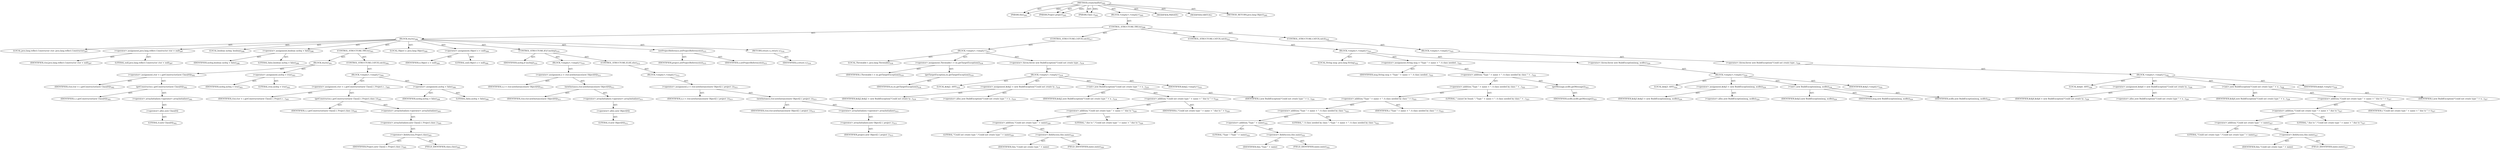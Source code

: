 digraph "createAndSet" {  
"111669149710" [label = <(METHOD,createAndSet)<SUB>295</SUB>> ]
"115964117019" [label = <(PARAM,this)<SUB>295</SUB>> ]
"115964117020" [label = <(PARAM,Project project)<SUB>295</SUB>> ]
"115964117021" [label = <(PARAM,Class c)<SUB>295</SUB>> ]
"25769803816" [label = <(BLOCK,&lt;empty&gt;,&lt;empty&gt;)<SUB>295</SUB>> ]
"47244640280" [label = <(CONTROL_STRUCTURE,TRY,try)<SUB>296</SUB>> ]
"25769803817" [label = <(BLOCK,try,try)<SUB>296</SUB>> ]
"94489280520" [label = <(LOCAL,java.lang.reflect.Constructor ctor: java.lang.reflect.Constructor)<SUB>297</SUB>> ]
"30064771193" [label = <(&lt;operator&gt;.assignment,java.lang.reflect.Constructor ctor = null)<SUB>297</SUB>> ]
"68719476849" [label = <(IDENTIFIER,ctor,java.lang.reflect.Constructor ctor = null)<SUB>297</SUB>> ]
"90194313245" [label = <(LITERAL,null,java.lang.reflect.Constructor ctor = null)<SUB>297</SUB>> ]
"94489280521" [label = <(LOCAL,boolean noArg: boolean)<SUB>298</SUB>> ]
"30064771194" [label = <(&lt;operator&gt;.assignment,boolean noArg = false)<SUB>298</SUB>> ]
"68719476850" [label = <(IDENTIFIER,noArg,boolean noArg = false)<SUB>298</SUB>> ]
"90194313246" [label = <(LITERAL,false,boolean noArg = false)<SUB>298</SUB>> ]
"47244640281" [label = <(CONTROL_STRUCTURE,TRY,try)<SUB>301</SUB>> ]
"25769803818" [label = <(BLOCK,try,try)<SUB>301</SUB>> ]
"30064771195" [label = <(&lt;operator&gt;.assignment,ctor = c.getConstructor(new Class[0]))<SUB>302</SUB>> ]
"68719476851" [label = <(IDENTIFIER,ctor,ctor = c.getConstructor(new Class[0]))<SUB>302</SUB>> ]
"30064771196" [label = <(getConstructor,c.getConstructor(new Class[0]))<SUB>302</SUB>> ]
"68719476852" [label = <(IDENTIFIER,c,c.getConstructor(new Class[0]))<SUB>302</SUB>> ]
"30064771197" [label = <(&lt;operator&gt;.arrayInitializer,&lt;operator&gt;.arrayInitializer)<SUB>302</SUB>> ]
"30064771198" [label = <(&lt;operator&gt;.alloc,new Class[0])> ]
"90194313247" [label = <(LITERAL,0,new Class[0])<SUB>302</SUB>> ]
"30064771199" [label = <(&lt;operator&gt;.assignment,noArg = true)<SUB>303</SUB>> ]
"68719476853" [label = <(IDENTIFIER,noArg,noArg = true)<SUB>303</SUB>> ]
"90194313248" [label = <(LITERAL,true,noArg = true)<SUB>303</SUB>> ]
"47244640282" [label = <(CONTROL_STRUCTURE,CATCH,catch)<SUB>304</SUB>> ]
"25769803819" [label = <(BLOCK,&lt;empty&gt;,&lt;empty&gt;)<SUB>304</SUB>> ]
"30064771200" [label = <(&lt;operator&gt;.assignment,ctor = c.getConstructor(new Class[] { Project.c...)<SUB>305</SUB>> ]
"68719476854" [label = <(IDENTIFIER,ctor,ctor = c.getConstructor(new Class[] { Project.c...)<SUB>305</SUB>> ]
"30064771201" [label = <(getConstructor,c.getConstructor(new Class[] { Project.class }))<SUB>305</SUB>> ]
"68719476855" [label = <(IDENTIFIER,c,c.getConstructor(new Class[] { Project.class }))<SUB>305</SUB>> ]
"30064771202" [label = <(&lt;operator&gt;.arrayInitializer,&lt;operator&gt;.arrayInitializer)<SUB>305</SUB>> ]
"30064771203" [label = <(&lt;operator&gt;.arrayInitializer,new Class[] { Project.class })<SUB>305</SUB>> ]
"30064771204" [label = <(&lt;operator&gt;.fieldAccess,Project.class)<SUB>305</SUB>> ]
"68719476856" [label = <(IDENTIFIER,Project,new Class[] { Project.class })<SUB>305</SUB>> ]
"55834574892" [label = <(FIELD_IDENTIFIER,class,class)<SUB>305</SUB>> ]
"30064771205" [label = <(&lt;operator&gt;.assignment,noArg = false)<SUB>306</SUB>> ]
"68719476857" [label = <(IDENTIFIER,noArg,noArg = false)<SUB>306</SUB>> ]
"90194313249" [label = <(LITERAL,false,noArg = false)<SUB>306</SUB>> ]
"94489280522" [label = <(LOCAL,Object o: java.lang.Object)<SUB>309</SUB>> ]
"30064771206" [label = <(&lt;operator&gt;.assignment,Object o = null)<SUB>309</SUB>> ]
"68719476858" [label = <(IDENTIFIER,o,Object o = null)<SUB>309</SUB>> ]
"90194313250" [label = <(LITERAL,null,Object o = null)<SUB>309</SUB>> ]
"47244640283" [label = <(CONTROL_STRUCTURE,IF,if (noArg))<SUB>310</SUB>> ]
"68719476859" [label = <(IDENTIFIER,noArg,if (noArg))<SUB>310</SUB>> ]
"25769803820" [label = <(BLOCK,&lt;empty&gt;,&lt;empty&gt;)<SUB>310</SUB>> ]
"30064771207" [label = <(&lt;operator&gt;.assignment,o = ctor.newInstance(new Object[0]))<SUB>311</SUB>> ]
"68719476860" [label = <(IDENTIFIER,o,o = ctor.newInstance(new Object[0]))<SUB>311</SUB>> ]
"30064771208" [label = <(newInstance,ctor.newInstance(new Object[0]))<SUB>311</SUB>> ]
"68719476861" [label = <(IDENTIFIER,ctor,ctor.newInstance(new Object[0]))<SUB>311</SUB>> ]
"30064771209" [label = <(&lt;operator&gt;.arrayInitializer,&lt;operator&gt;.arrayInitializer)<SUB>311</SUB>> ]
"30064771210" [label = <(&lt;operator&gt;.alloc,new Object[0])> ]
"90194313251" [label = <(LITERAL,0,new Object[0])<SUB>311</SUB>> ]
"47244640284" [label = <(CONTROL_STRUCTURE,ELSE,else)<SUB>312</SUB>> ]
"25769803821" [label = <(BLOCK,&lt;empty&gt;,&lt;empty&gt;)<SUB>312</SUB>> ]
"30064771211" [label = <(&lt;operator&gt;.assignment,o = ctor.newInstance(new Object[] { project }))<SUB>313</SUB>> ]
"68719476862" [label = <(IDENTIFIER,o,o = ctor.newInstance(new Object[] { project }))<SUB>313</SUB>> ]
"30064771212" [label = <(newInstance,ctor.newInstance(new Object[] { project }))<SUB>313</SUB>> ]
"68719476863" [label = <(IDENTIFIER,ctor,ctor.newInstance(new Object[] { project }))<SUB>313</SUB>> ]
"30064771213" [label = <(&lt;operator&gt;.arrayInitializer,&lt;operator&gt;.arrayInitializer)<SUB>313</SUB>> ]
"30064771214" [label = <(&lt;operator&gt;.arrayInitializer,new Object[] { project })<SUB>313</SUB>> ]
"68719476864" [label = <(IDENTIFIER,project,new Object[] { project })<SUB>313</SUB>> ]
"30064771215" [label = <(setProjectReference,setProjectReference(o))<SUB>315</SUB>> ]
"68719476865" [label = <(IDENTIFIER,project,setProjectReference(o))<SUB>315</SUB>> ]
"68719476866" [label = <(IDENTIFIER,o,setProjectReference(o))<SUB>315</SUB>> ]
"146028888080" [label = <(RETURN,return o;,return o;)<SUB>316</SUB>> ]
"68719476867" [label = <(IDENTIFIER,o,return o;)<SUB>316</SUB>> ]
"47244640285" [label = <(CONTROL_STRUCTURE,CATCH,catch)<SUB>317</SUB>> ]
"25769803822" [label = <(BLOCK,&lt;empty&gt;,&lt;empty&gt;)<SUB>317</SUB>> ]
"94489280523" [label = <(LOCAL,Throwable t: java.lang.Throwable)<SUB>318</SUB>> ]
"30064771216" [label = <(&lt;operator&gt;.assignment,Throwable t = ex.getTargetException())<SUB>318</SUB>> ]
"68719476868" [label = <(IDENTIFIER,t,Throwable t = ex.getTargetException())<SUB>318</SUB>> ]
"30064771217" [label = <(getTargetException,ex.getTargetException())<SUB>318</SUB>> ]
"68719476869" [label = <(IDENTIFIER,ex,ex.getTargetException())<SUB>318</SUB>> ]
"30064771218" [label = <(&lt;operator&gt;.throw,throw new BuildException(&quot;Could not create type...)<SUB>319</SUB>> ]
"25769803823" [label = <(BLOCK,&lt;empty&gt;,&lt;empty&gt;)<SUB>319</SUB>> ]
"94489280524" [label = <(LOCAL,$obj2: ANY)<SUB>319</SUB>> ]
"30064771219" [label = <(&lt;operator&gt;.assignment,$obj2 = new BuildException(&quot;Could not create ty...)<SUB>319</SUB>> ]
"68719476870" [label = <(IDENTIFIER,$obj2,$obj2 = new BuildException(&quot;Could not create ty...)<SUB>319</SUB>> ]
"30064771220" [label = <(&lt;operator&gt;.alloc,new BuildException(&quot;Could not create type &quot; + n...)<SUB>319</SUB>> ]
"30064771221" [label = <(&lt;init&gt;,new BuildException(&quot;Could not create type &quot; + n...)<SUB>319</SUB>> ]
"68719476871" [label = <(IDENTIFIER,$obj2,new BuildException(&quot;Could not create type &quot; + n...)<SUB>319</SUB>> ]
"30064771222" [label = <(&lt;operator&gt;.addition,&quot;Could not create type &quot; + name + &quot; due to &quot; + t)<SUB>320</SUB>> ]
"30064771223" [label = <(&lt;operator&gt;.addition,&quot;Could not create type &quot; + name + &quot; due to &quot;)<SUB>320</SUB>> ]
"30064771224" [label = <(&lt;operator&gt;.addition,&quot;Could not create type &quot; + name)<SUB>320</SUB>> ]
"90194313252" [label = <(LITERAL,&quot;Could not create type &quot;,&quot;Could not create type &quot; + name)<SUB>320</SUB>> ]
"30064771225" [label = <(&lt;operator&gt;.fieldAccess,this.name)<SUB>320</SUB>> ]
"68719476872" [label = <(IDENTIFIER,this,&quot;Could not create type &quot; + name)> ]
"55834574893" [label = <(FIELD_IDENTIFIER,name,name)<SUB>320</SUB>> ]
"90194313253" [label = <(LITERAL,&quot; due to &quot;,&quot;Could not create type &quot; + name + &quot; due to &quot;)<SUB>320</SUB>> ]
"68719476873" [label = <(IDENTIFIER,t,&quot;Could not create type &quot; + name + &quot; due to &quot; + t)<SUB>320</SUB>> ]
"68719476874" [label = <(IDENTIFIER,t,new BuildException(&quot;Could not create type &quot; + n...)<SUB>320</SUB>> ]
"68719476875" [label = <(IDENTIFIER,$obj2,&lt;empty&gt;)<SUB>319</SUB>> ]
"47244640286" [label = <(CONTROL_STRUCTURE,CATCH,catch)<SUB>321</SUB>> ]
"25769803824" [label = <(BLOCK,&lt;empty&gt;,&lt;empty&gt;)<SUB>321</SUB>> ]
"94489280525" [label = <(LOCAL,String msg: java.lang.String)<SUB>322</SUB>> ]
"30064771226" [label = <(&lt;operator&gt;.assignment,String msg = &quot;Type &quot; + name + &quot;: A class needed...)<SUB>322</SUB>> ]
"68719476876" [label = <(IDENTIFIER,msg,String msg = &quot;Type &quot; + name + &quot;: A class needed...)<SUB>322</SUB>> ]
"30064771227" [label = <(&lt;operator&gt;.addition,&quot;Type &quot; + name + &quot;: A class needed by class &quot; +...)<SUB>322</SUB>> ]
"30064771228" [label = <(&lt;operator&gt;.addition,&quot;Type &quot; + name + &quot;: A class needed by class &quot; +...)<SUB>322</SUB>> ]
"30064771229" [label = <(&lt;operator&gt;.addition,&quot;Type &quot; + name + &quot;: A class needed by class &quot; + c)<SUB>322</SUB>> ]
"30064771230" [label = <(&lt;operator&gt;.addition,&quot;Type &quot; + name + &quot;: A class needed by class &quot;)<SUB>322</SUB>> ]
"30064771231" [label = <(&lt;operator&gt;.addition,&quot;Type &quot; + name)<SUB>322</SUB>> ]
"90194313254" [label = <(LITERAL,&quot;Type &quot;,&quot;Type &quot; + name)<SUB>322</SUB>> ]
"30064771232" [label = <(&lt;operator&gt;.fieldAccess,this.name)<SUB>322</SUB>> ]
"68719476877" [label = <(IDENTIFIER,this,&quot;Type &quot; + name)> ]
"55834574894" [label = <(FIELD_IDENTIFIER,name,name)<SUB>322</SUB>> ]
"90194313255" [label = <(LITERAL,&quot;: A class needed by class &quot;,&quot;Type &quot; + name + &quot;: A class needed by class &quot;)<SUB>322</SUB>> ]
"68719476878" [label = <(IDENTIFIER,c,&quot;Type &quot; + name + &quot;: A class needed by class &quot; + c)<SUB>323</SUB>> ]
"90194313256" [label = <(LITERAL,&quot; cannot be found: &quot;,&quot;Type &quot; + name + &quot;: A class needed by class &quot; +...)<SUB>323</SUB>> ]
"30064771233" [label = <(getMessage,ncdfe.getMessage())<SUB>323</SUB>> ]
"68719476879" [label = <(IDENTIFIER,ncdfe,ncdfe.getMessage())<SUB>323</SUB>> ]
"30064771234" [label = <(&lt;operator&gt;.throw,throw new BuildException(msg, ncdfe);)<SUB>324</SUB>> ]
"25769803825" [label = <(BLOCK,&lt;empty&gt;,&lt;empty&gt;)<SUB>324</SUB>> ]
"94489280526" [label = <(LOCAL,$obj3: ANY)<SUB>324</SUB>> ]
"30064771235" [label = <(&lt;operator&gt;.assignment,$obj3 = new BuildException(msg, ncdfe))<SUB>324</SUB>> ]
"68719476880" [label = <(IDENTIFIER,$obj3,$obj3 = new BuildException(msg, ncdfe))<SUB>324</SUB>> ]
"30064771236" [label = <(&lt;operator&gt;.alloc,new BuildException(msg, ncdfe))<SUB>324</SUB>> ]
"30064771237" [label = <(&lt;init&gt;,new BuildException(msg, ncdfe))<SUB>324</SUB>> ]
"68719476881" [label = <(IDENTIFIER,$obj3,new BuildException(msg, ncdfe))<SUB>324</SUB>> ]
"68719476882" [label = <(IDENTIFIER,msg,new BuildException(msg, ncdfe))<SUB>324</SUB>> ]
"68719476883" [label = <(IDENTIFIER,ncdfe,new BuildException(msg, ncdfe))<SUB>324</SUB>> ]
"68719476884" [label = <(IDENTIFIER,$obj3,&lt;empty&gt;)<SUB>324</SUB>> ]
"47244640287" [label = <(CONTROL_STRUCTURE,CATCH,catch)<SUB>325</SUB>> ]
"25769803826" [label = <(BLOCK,&lt;empty&gt;,&lt;empty&gt;)<SUB>325</SUB>> ]
"30064771238" [label = <(&lt;operator&gt;.throw,throw new BuildException(&quot;Could not create type...)<SUB>326</SUB>> ]
"25769803827" [label = <(BLOCK,&lt;empty&gt;,&lt;empty&gt;)<SUB>326</SUB>> ]
"94489280527" [label = <(LOCAL,$obj4: ANY)<SUB>326</SUB>> ]
"30064771239" [label = <(&lt;operator&gt;.assignment,$obj4 = new BuildException(&quot;Could not create ty...)<SUB>326</SUB>> ]
"68719476885" [label = <(IDENTIFIER,$obj4,$obj4 = new BuildException(&quot;Could not create ty...)<SUB>326</SUB>> ]
"30064771240" [label = <(&lt;operator&gt;.alloc,new BuildException(&quot;Could not create type &quot; + n...)<SUB>326</SUB>> ]
"30064771241" [label = <(&lt;init&gt;,new BuildException(&quot;Could not create type &quot; + n...)<SUB>326</SUB>> ]
"68719476886" [label = <(IDENTIFIER,$obj4,new BuildException(&quot;Could not create type &quot; + n...)<SUB>326</SUB>> ]
"30064771242" [label = <(&lt;operator&gt;.addition,&quot;Could not create type &quot; + name + &quot; due to &quot; + t)<SUB>327</SUB>> ]
"30064771243" [label = <(&lt;operator&gt;.addition,&quot;Could not create type &quot; + name + &quot; due to &quot;)<SUB>327</SUB>> ]
"30064771244" [label = <(&lt;operator&gt;.addition,&quot;Could not create type &quot; + name)<SUB>327</SUB>> ]
"90194313257" [label = <(LITERAL,&quot;Could not create type &quot;,&quot;Could not create type &quot; + name)<SUB>327</SUB>> ]
"30064771245" [label = <(&lt;operator&gt;.fieldAccess,this.name)<SUB>327</SUB>> ]
"68719476887" [label = <(IDENTIFIER,this,&quot;Could not create type &quot; + name)> ]
"55834574895" [label = <(FIELD_IDENTIFIER,name,name)<SUB>327</SUB>> ]
"90194313258" [label = <(LITERAL,&quot; due to &quot;,&quot;Could not create type &quot; + name + &quot; due to &quot;)<SUB>327</SUB>> ]
"68719476888" [label = <(IDENTIFIER,t,&quot;Could not create type &quot; + name + &quot; due to &quot; + t)<SUB>327</SUB>> ]
"68719476889" [label = <(IDENTIFIER,t,new BuildException(&quot;Could not create type &quot; + n...)<SUB>327</SUB>> ]
"68719476890" [label = <(IDENTIFIER,$obj4,&lt;empty&gt;)<SUB>326</SUB>> ]
"133143986210" [label = <(MODIFIER,PRIVATE)> ]
"133143986211" [label = <(MODIFIER,VIRTUAL)> ]
"128849018894" [label = <(METHOD_RETURN,java.lang.Object)<SUB>295</SUB>> ]
  "111669149710" -> "115964117019"  [ label = "AST: "] 
  "111669149710" -> "115964117020"  [ label = "AST: "] 
  "111669149710" -> "115964117021"  [ label = "AST: "] 
  "111669149710" -> "25769803816"  [ label = "AST: "] 
  "111669149710" -> "133143986210"  [ label = "AST: "] 
  "111669149710" -> "133143986211"  [ label = "AST: "] 
  "111669149710" -> "128849018894"  [ label = "AST: "] 
  "25769803816" -> "47244640280"  [ label = "AST: "] 
  "47244640280" -> "25769803817"  [ label = "AST: "] 
  "47244640280" -> "47244640285"  [ label = "AST: "] 
  "47244640280" -> "47244640286"  [ label = "AST: "] 
  "47244640280" -> "47244640287"  [ label = "AST: "] 
  "25769803817" -> "94489280520"  [ label = "AST: "] 
  "25769803817" -> "30064771193"  [ label = "AST: "] 
  "25769803817" -> "94489280521"  [ label = "AST: "] 
  "25769803817" -> "30064771194"  [ label = "AST: "] 
  "25769803817" -> "47244640281"  [ label = "AST: "] 
  "25769803817" -> "94489280522"  [ label = "AST: "] 
  "25769803817" -> "30064771206"  [ label = "AST: "] 
  "25769803817" -> "47244640283"  [ label = "AST: "] 
  "25769803817" -> "30064771215"  [ label = "AST: "] 
  "25769803817" -> "146028888080"  [ label = "AST: "] 
  "30064771193" -> "68719476849"  [ label = "AST: "] 
  "30064771193" -> "90194313245"  [ label = "AST: "] 
  "30064771194" -> "68719476850"  [ label = "AST: "] 
  "30064771194" -> "90194313246"  [ label = "AST: "] 
  "47244640281" -> "25769803818"  [ label = "AST: "] 
  "47244640281" -> "47244640282"  [ label = "AST: "] 
  "25769803818" -> "30064771195"  [ label = "AST: "] 
  "25769803818" -> "30064771199"  [ label = "AST: "] 
  "30064771195" -> "68719476851"  [ label = "AST: "] 
  "30064771195" -> "30064771196"  [ label = "AST: "] 
  "30064771196" -> "68719476852"  [ label = "AST: "] 
  "30064771196" -> "30064771197"  [ label = "AST: "] 
  "30064771197" -> "30064771198"  [ label = "AST: "] 
  "30064771198" -> "90194313247"  [ label = "AST: "] 
  "30064771199" -> "68719476853"  [ label = "AST: "] 
  "30064771199" -> "90194313248"  [ label = "AST: "] 
  "47244640282" -> "25769803819"  [ label = "AST: "] 
  "25769803819" -> "30064771200"  [ label = "AST: "] 
  "25769803819" -> "30064771205"  [ label = "AST: "] 
  "30064771200" -> "68719476854"  [ label = "AST: "] 
  "30064771200" -> "30064771201"  [ label = "AST: "] 
  "30064771201" -> "68719476855"  [ label = "AST: "] 
  "30064771201" -> "30064771202"  [ label = "AST: "] 
  "30064771202" -> "30064771203"  [ label = "AST: "] 
  "30064771203" -> "30064771204"  [ label = "AST: "] 
  "30064771204" -> "68719476856"  [ label = "AST: "] 
  "30064771204" -> "55834574892"  [ label = "AST: "] 
  "30064771205" -> "68719476857"  [ label = "AST: "] 
  "30064771205" -> "90194313249"  [ label = "AST: "] 
  "30064771206" -> "68719476858"  [ label = "AST: "] 
  "30064771206" -> "90194313250"  [ label = "AST: "] 
  "47244640283" -> "68719476859"  [ label = "AST: "] 
  "47244640283" -> "25769803820"  [ label = "AST: "] 
  "47244640283" -> "47244640284"  [ label = "AST: "] 
  "25769803820" -> "30064771207"  [ label = "AST: "] 
  "30064771207" -> "68719476860"  [ label = "AST: "] 
  "30064771207" -> "30064771208"  [ label = "AST: "] 
  "30064771208" -> "68719476861"  [ label = "AST: "] 
  "30064771208" -> "30064771209"  [ label = "AST: "] 
  "30064771209" -> "30064771210"  [ label = "AST: "] 
  "30064771210" -> "90194313251"  [ label = "AST: "] 
  "47244640284" -> "25769803821"  [ label = "AST: "] 
  "25769803821" -> "30064771211"  [ label = "AST: "] 
  "30064771211" -> "68719476862"  [ label = "AST: "] 
  "30064771211" -> "30064771212"  [ label = "AST: "] 
  "30064771212" -> "68719476863"  [ label = "AST: "] 
  "30064771212" -> "30064771213"  [ label = "AST: "] 
  "30064771213" -> "30064771214"  [ label = "AST: "] 
  "30064771214" -> "68719476864"  [ label = "AST: "] 
  "30064771215" -> "68719476865"  [ label = "AST: "] 
  "30064771215" -> "68719476866"  [ label = "AST: "] 
  "146028888080" -> "68719476867"  [ label = "AST: "] 
  "47244640285" -> "25769803822"  [ label = "AST: "] 
  "25769803822" -> "94489280523"  [ label = "AST: "] 
  "25769803822" -> "30064771216"  [ label = "AST: "] 
  "25769803822" -> "30064771218"  [ label = "AST: "] 
  "30064771216" -> "68719476868"  [ label = "AST: "] 
  "30064771216" -> "30064771217"  [ label = "AST: "] 
  "30064771217" -> "68719476869"  [ label = "AST: "] 
  "30064771218" -> "25769803823"  [ label = "AST: "] 
  "25769803823" -> "94489280524"  [ label = "AST: "] 
  "25769803823" -> "30064771219"  [ label = "AST: "] 
  "25769803823" -> "30064771221"  [ label = "AST: "] 
  "25769803823" -> "68719476875"  [ label = "AST: "] 
  "30064771219" -> "68719476870"  [ label = "AST: "] 
  "30064771219" -> "30064771220"  [ label = "AST: "] 
  "30064771221" -> "68719476871"  [ label = "AST: "] 
  "30064771221" -> "30064771222"  [ label = "AST: "] 
  "30064771221" -> "68719476874"  [ label = "AST: "] 
  "30064771222" -> "30064771223"  [ label = "AST: "] 
  "30064771222" -> "68719476873"  [ label = "AST: "] 
  "30064771223" -> "30064771224"  [ label = "AST: "] 
  "30064771223" -> "90194313253"  [ label = "AST: "] 
  "30064771224" -> "90194313252"  [ label = "AST: "] 
  "30064771224" -> "30064771225"  [ label = "AST: "] 
  "30064771225" -> "68719476872"  [ label = "AST: "] 
  "30064771225" -> "55834574893"  [ label = "AST: "] 
  "47244640286" -> "25769803824"  [ label = "AST: "] 
  "25769803824" -> "94489280525"  [ label = "AST: "] 
  "25769803824" -> "30064771226"  [ label = "AST: "] 
  "25769803824" -> "30064771234"  [ label = "AST: "] 
  "30064771226" -> "68719476876"  [ label = "AST: "] 
  "30064771226" -> "30064771227"  [ label = "AST: "] 
  "30064771227" -> "30064771228"  [ label = "AST: "] 
  "30064771227" -> "30064771233"  [ label = "AST: "] 
  "30064771228" -> "30064771229"  [ label = "AST: "] 
  "30064771228" -> "90194313256"  [ label = "AST: "] 
  "30064771229" -> "30064771230"  [ label = "AST: "] 
  "30064771229" -> "68719476878"  [ label = "AST: "] 
  "30064771230" -> "30064771231"  [ label = "AST: "] 
  "30064771230" -> "90194313255"  [ label = "AST: "] 
  "30064771231" -> "90194313254"  [ label = "AST: "] 
  "30064771231" -> "30064771232"  [ label = "AST: "] 
  "30064771232" -> "68719476877"  [ label = "AST: "] 
  "30064771232" -> "55834574894"  [ label = "AST: "] 
  "30064771233" -> "68719476879"  [ label = "AST: "] 
  "30064771234" -> "25769803825"  [ label = "AST: "] 
  "25769803825" -> "94489280526"  [ label = "AST: "] 
  "25769803825" -> "30064771235"  [ label = "AST: "] 
  "25769803825" -> "30064771237"  [ label = "AST: "] 
  "25769803825" -> "68719476884"  [ label = "AST: "] 
  "30064771235" -> "68719476880"  [ label = "AST: "] 
  "30064771235" -> "30064771236"  [ label = "AST: "] 
  "30064771237" -> "68719476881"  [ label = "AST: "] 
  "30064771237" -> "68719476882"  [ label = "AST: "] 
  "30064771237" -> "68719476883"  [ label = "AST: "] 
  "47244640287" -> "25769803826"  [ label = "AST: "] 
  "25769803826" -> "30064771238"  [ label = "AST: "] 
  "30064771238" -> "25769803827"  [ label = "AST: "] 
  "25769803827" -> "94489280527"  [ label = "AST: "] 
  "25769803827" -> "30064771239"  [ label = "AST: "] 
  "25769803827" -> "30064771241"  [ label = "AST: "] 
  "25769803827" -> "68719476890"  [ label = "AST: "] 
  "30064771239" -> "68719476885"  [ label = "AST: "] 
  "30064771239" -> "30064771240"  [ label = "AST: "] 
  "30064771241" -> "68719476886"  [ label = "AST: "] 
  "30064771241" -> "30064771242"  [ label = "AST: "] 
  "30064771241" -> "68719476889"  [ label = "AST: "] 
  "30064771242" -> "30064771243"  [ label = "AST: "] 
  "30064771242" -> "68719476888"  [ label = "AST: "] 
  "30064771243" -> "30064771244"  [ label = "AST: "] 
  "30064771243" -> "90194313258"  [ label = "AST: "] 
  "30064771244" -> "90194313257"  [ label = "AST: "] 
  "30064771244" -> "30064771245"  [ label = "AST: "] 
  "30064771245" -> "68719476887"  [ label = "AST: "] 
  "30064771245" -> "55834574895"  [ label = "AST: "] 
  "111669149710" -> "115964117019"  [ label = "DDG: "] 
  "111669149710" -> "115964117020"  [ label = "DDG: "] 
  "111669149710" -> "115964117021"  [ label = "DDG: "] 
}
